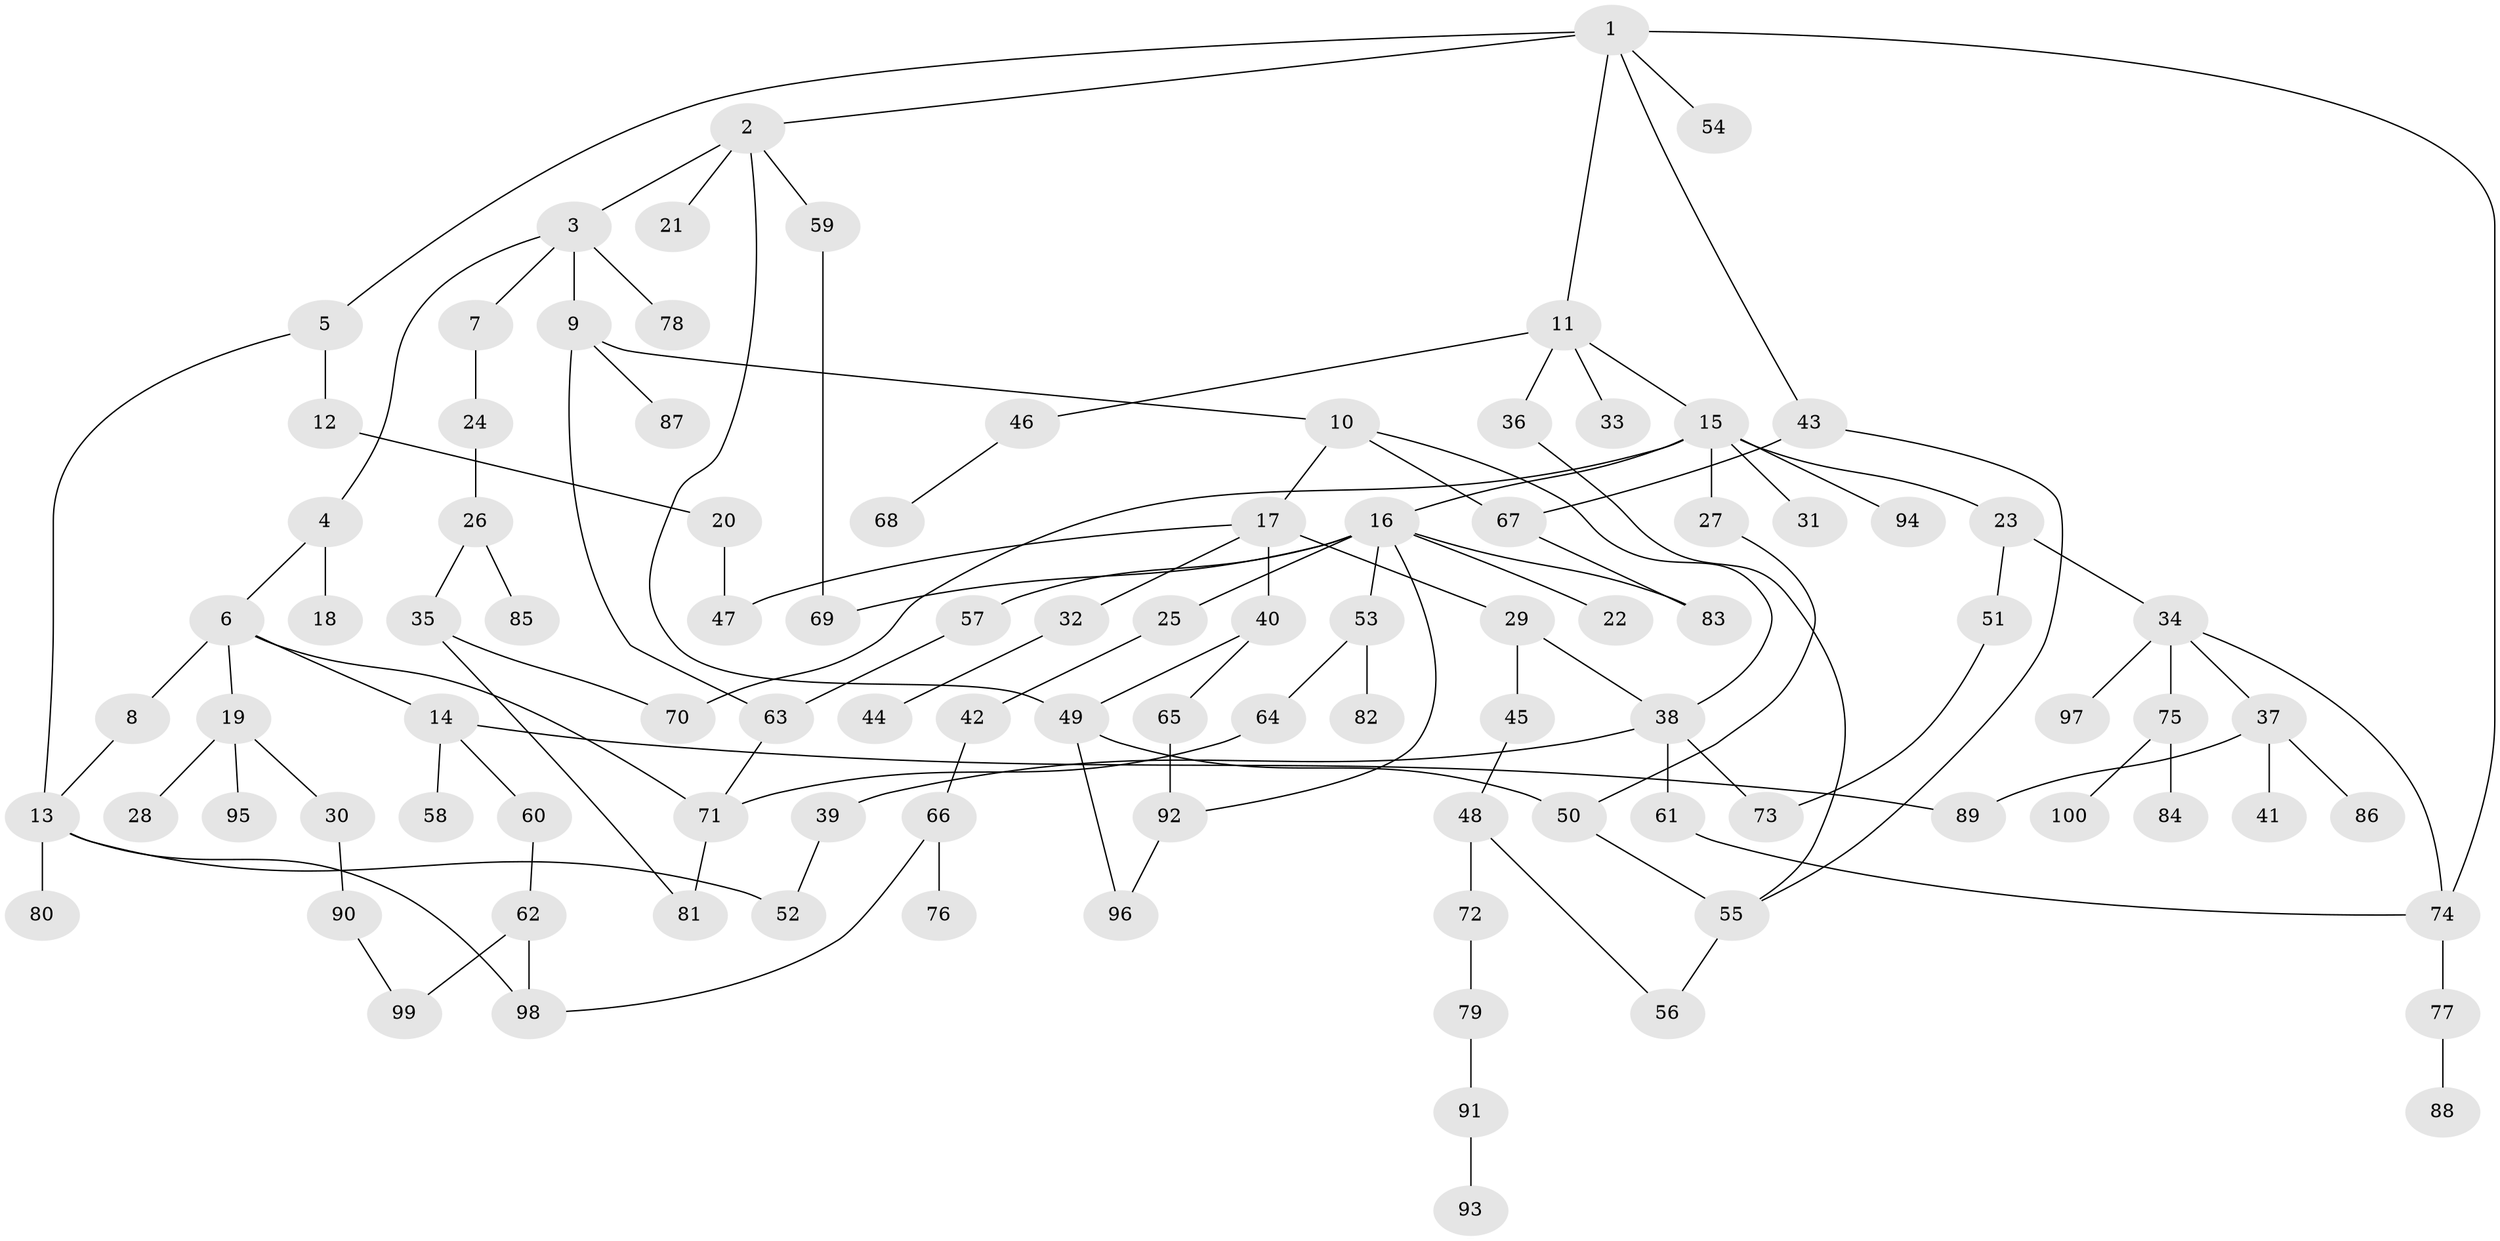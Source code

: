 // Generated by graph-tools (version 1.1) at 2025/38/02/21/25 10:38:51]
// undirected, 100 vertices, 125 edges
graph export_dot {
graph [start="1"]
  node [color=gray90,style=filled];
  1;
  2;
  3;
  4;
  5;
  6;
  7;
  8;
  9;
  10;
  11;
  12;
  13;
  14;
  15;
  16;
  17;
  18;
  19;
  20;
  21;
  22;
  23;
  24;
  25;
  26;
  27;
  28;
  29;
  30;
  31;
  32;
  33;
  34;
  35;
  36;
  37;
  38;
  39;
  40;
  41;
  42;
  43;
  44;
  45;
  46;
  47;
  48;
  49;
  50;
  51;
  52;
  53;
  54;
  55;
  56;
  57;
  58;
  59;
  60;
  61;
  62;
  63;
  64;
  65;
  66;
  67;
  68;
  69;
  70;
  71;
  72;
  73;
  74;
  75;
  76;
  77;
  78;
  79;
  80;
  81;
  82;
  83;
  84;
  85;
  86;
  87;
  88;
  89;
  90;
  91;
  92;
  93;
  94;
  95;
  96;
  97;
  98;
  99;
  100;
  1 -- 2;
  1 -- 5;
  1 -- 11;
  1 -- 43;
  1 -- 54;
  1 -- 74;
  2 -- 3;
  2 -- 21;
  2 -- 49;
  2 -- 59;
  3 -- 4;
  3 -- 7;
  3 -- 9;
  3 -- 78;
  4 -- 6;
  4 -- 18;
  5 -- 12;
  5 -- 13;
  6 -- 8;
  6 -- 14;
  6 -- 19;
  6 -- 71;
  7 -- 24;
  8 -- 13;
  9 -- 10;
  9 -- 63;
  9 -- 87;
  10 -- 17;
  10 -- 38;
  10 -- 67;
  11 -- 15;
  11 -- 33;
  11 -- 36;
  11 -- 46;
  12 -- 20;
  13 -- 80;
  13 -- 98;
  13 -- 52;
  14 -- 58;
  14 -- 60;
  14 -- 89;
  15 -- 16;
  15 -- 23;
  15 -- 27;
  15 -- 31;
  15 -- 94;
  15 -- 70;
  16 -- 22;
  16 -- 25;
  16 -- 53;
  16 -- 57;
  16 -- 83;
  16 -- 69;
  16 -- 92;
  17 -- 29;
  17 -- 32;
  17 -- 40;
  17 -- 47;
  19 -- 28;
  19 -- 30;
  19 -- 95;
  20 -- 47;
  23 -- 34;
  23 -- 51;
  24 -- 26;
  25 -- 42;
  26 -- 35;
  26 -- 85;
  27 -- 50;
  29 -- 45;
  29 -- 38;
  30 -- 90;
  32 -- 44;
  34 -- 37;
  34 -- 75;
  34 -- 97;
  34 -- 74;
  35 -- 70;
  35 -- 81;
  36 -- 55;
  37 -- 41;
  37 -- 86;
  37 -- 89;
  38 -- 39;
  38 -- 61;
  38 -- 73;
  39 -- 52;
  40 -- 65;
  40 -- 49;
  42 -- 66;
  43 -- 55;
  43 -- 67;
  45 -- 48;
  46 -- 68;
  48 -- 56;
  48 -- 72;
  49 -- 50;
  49 -- 96;
  50 -- 55;
  51 -- 73;
  53 -- 64;
  53 -- 82;
  55 -- 56;
  57 -- 63;
  59 -- 69;
  60 -- 62;
  61 -- 74;
  62 -- 99;
  62 -- 98;
  63 -- 71;
  64 -- 71;
  65 -- 92;
  66 -- 76;
  66 -- 98;
  67 -- 83;
  71 -- 81;
  72 -- 79;
  74 -- 77;
  75 -- 84;
  75 -- 100;
  77 -- 88;
  79 -- 91;
  90 -- 99;
  91 -- 93;
  92 -- 96;
}

